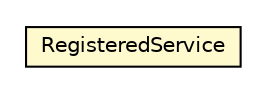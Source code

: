 #!/usr/local/bin/dot
#
# Class diagram 
# Generated by UMLGraph version R5_6-24-gf6e263 (http://www.umlgraph.org/)
#

digraph G {
	edge [fontname="Helvetica",fontsize=10,labelfontname="Helvetica",labelfontsize=10];
	node [fontname="Helvetica",fontsize=10,shape=plaintext];
	nodesep=0.25;
	ranksep=0.5;
	// org.universAAL.ucc.model.RegisteredService
	c6864753 [label=<<table title="org.universAAL.ucc.model.RegisteredService" border="0" cellborder="1" cellspacing="0" cellpadding="2" port="p" bgcolor="lemonChiffon" href="./RegisteredService.html">
		<tr><td><table border="0" cellspacing="0" cellpadding="1">
<tr><td align="center" balign="center"> RegisteredService </td></tr>
		</table></td></tr>
		</table>>, URL="./RegisteredService.html", fontname="Helvetica", fontcolor="black", fontsize=10.0];
}

